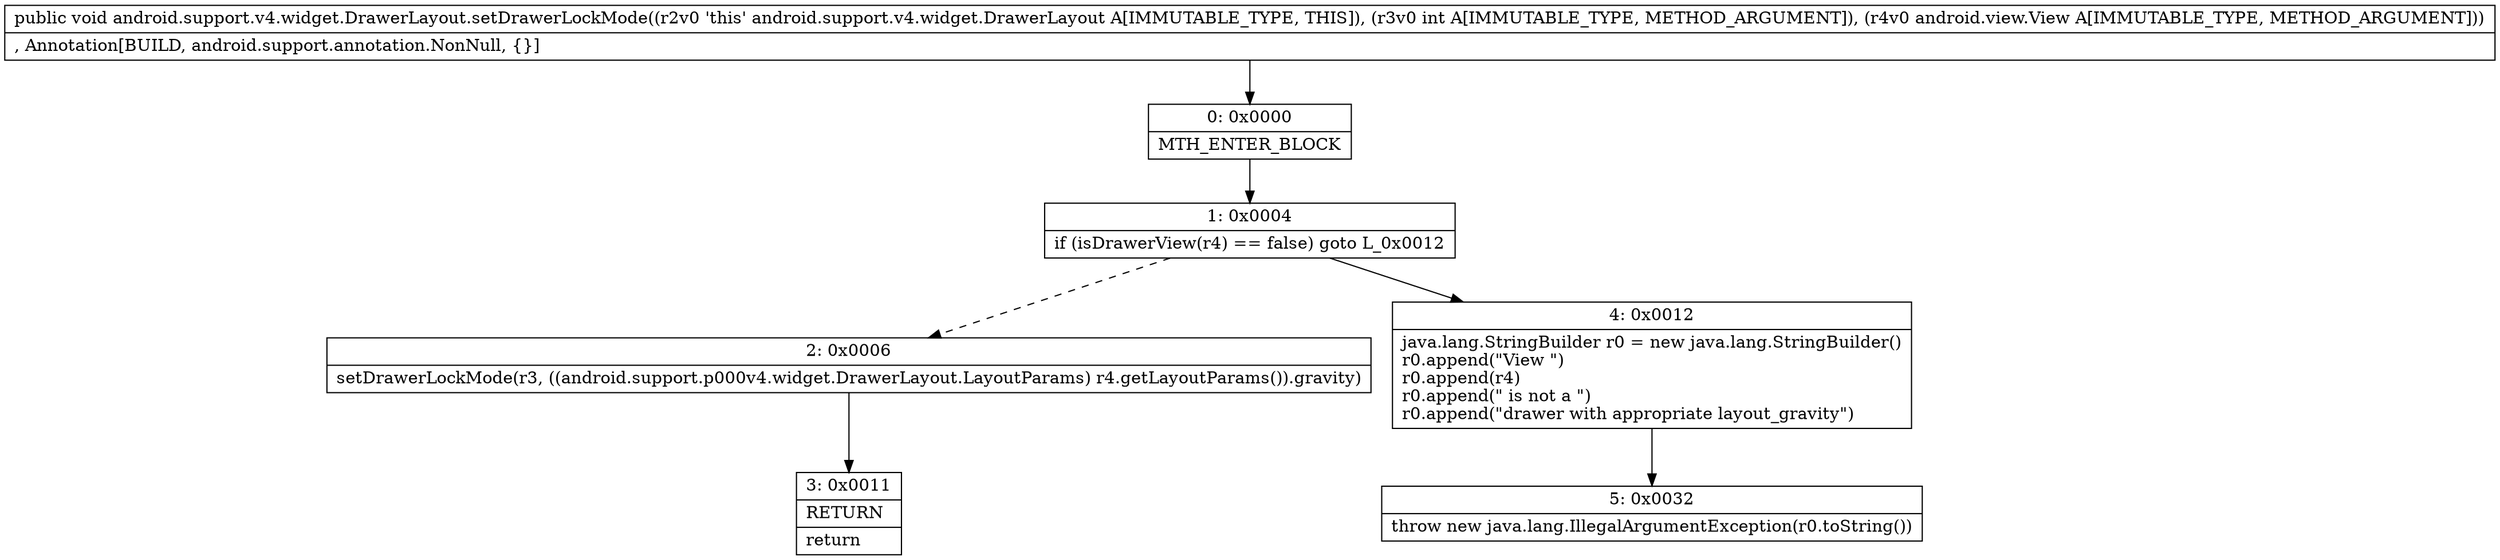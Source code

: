 digraph "CFG forandroid.support.v4.widget.DrawerLayout.setDrawerLockMode(ILandroid\/view\/View;)V" {
Node_0 [shape=record,label="{0\:\ 0x0000|MTH_ENTER_BLOCK\l}"];
Node_1 [shape=record,label="{1\:\ 0x0004|if (isDrawerView(r4) == false) goto L_0x0012\l}"];
Node_2 [shape=record,label="{2\:\ 0x0006|setDrawerLockMode(r3, ((android.support.p000v4.widget.DrawerLayout.LayoutParams) r4.getLayoutParams()).gravity)\l}"];
Node_3 [shape=record,label="{3\:\ 0x0011|RETURN\l|return\l}"];
Node_4 [shape=record,label="{4\:\ 0x0012|java.lang.StringBuilder r0 = new java.lang.StringBuilder()\lr0.append(\"View \")\lr0.append(r4)\lr0.append(\" is not a \")\lr0.append(\"drawer with appropriate layout_gravity\")\l}"];
Node_5 [shape=record,label="{5\:\ 0x0032|throw new java.lang.IllegalArgumentException(r0.toString())\l}"];
MethodNode[shape=record,label="{public void android.support.v4.widget.DrawerLayout.setDrawerLockMode((r2v0 'this' android.support.v4.widget.DrawerLayout A[IMMUTABLE_TYPE, THIS]), (r3v0 int A[IMMUTABLE_TYPE, METHOD_ARGUMENT]), (r4v0 android.view.View A[IMMUTABLE_TYPE, METHOD_ARGUMENT]))  | , Annotation[BUILD, android.support.annotation.NonNull, \{\}]\l}"];
MethodNode -> Node_0;
Node_0 -> Node_1;
Node_1 -> Node_2[style=dashed];
Node_1 -> Node_4;
Node_2 -> Node_3;
Node_4 -> Node_5;
}

